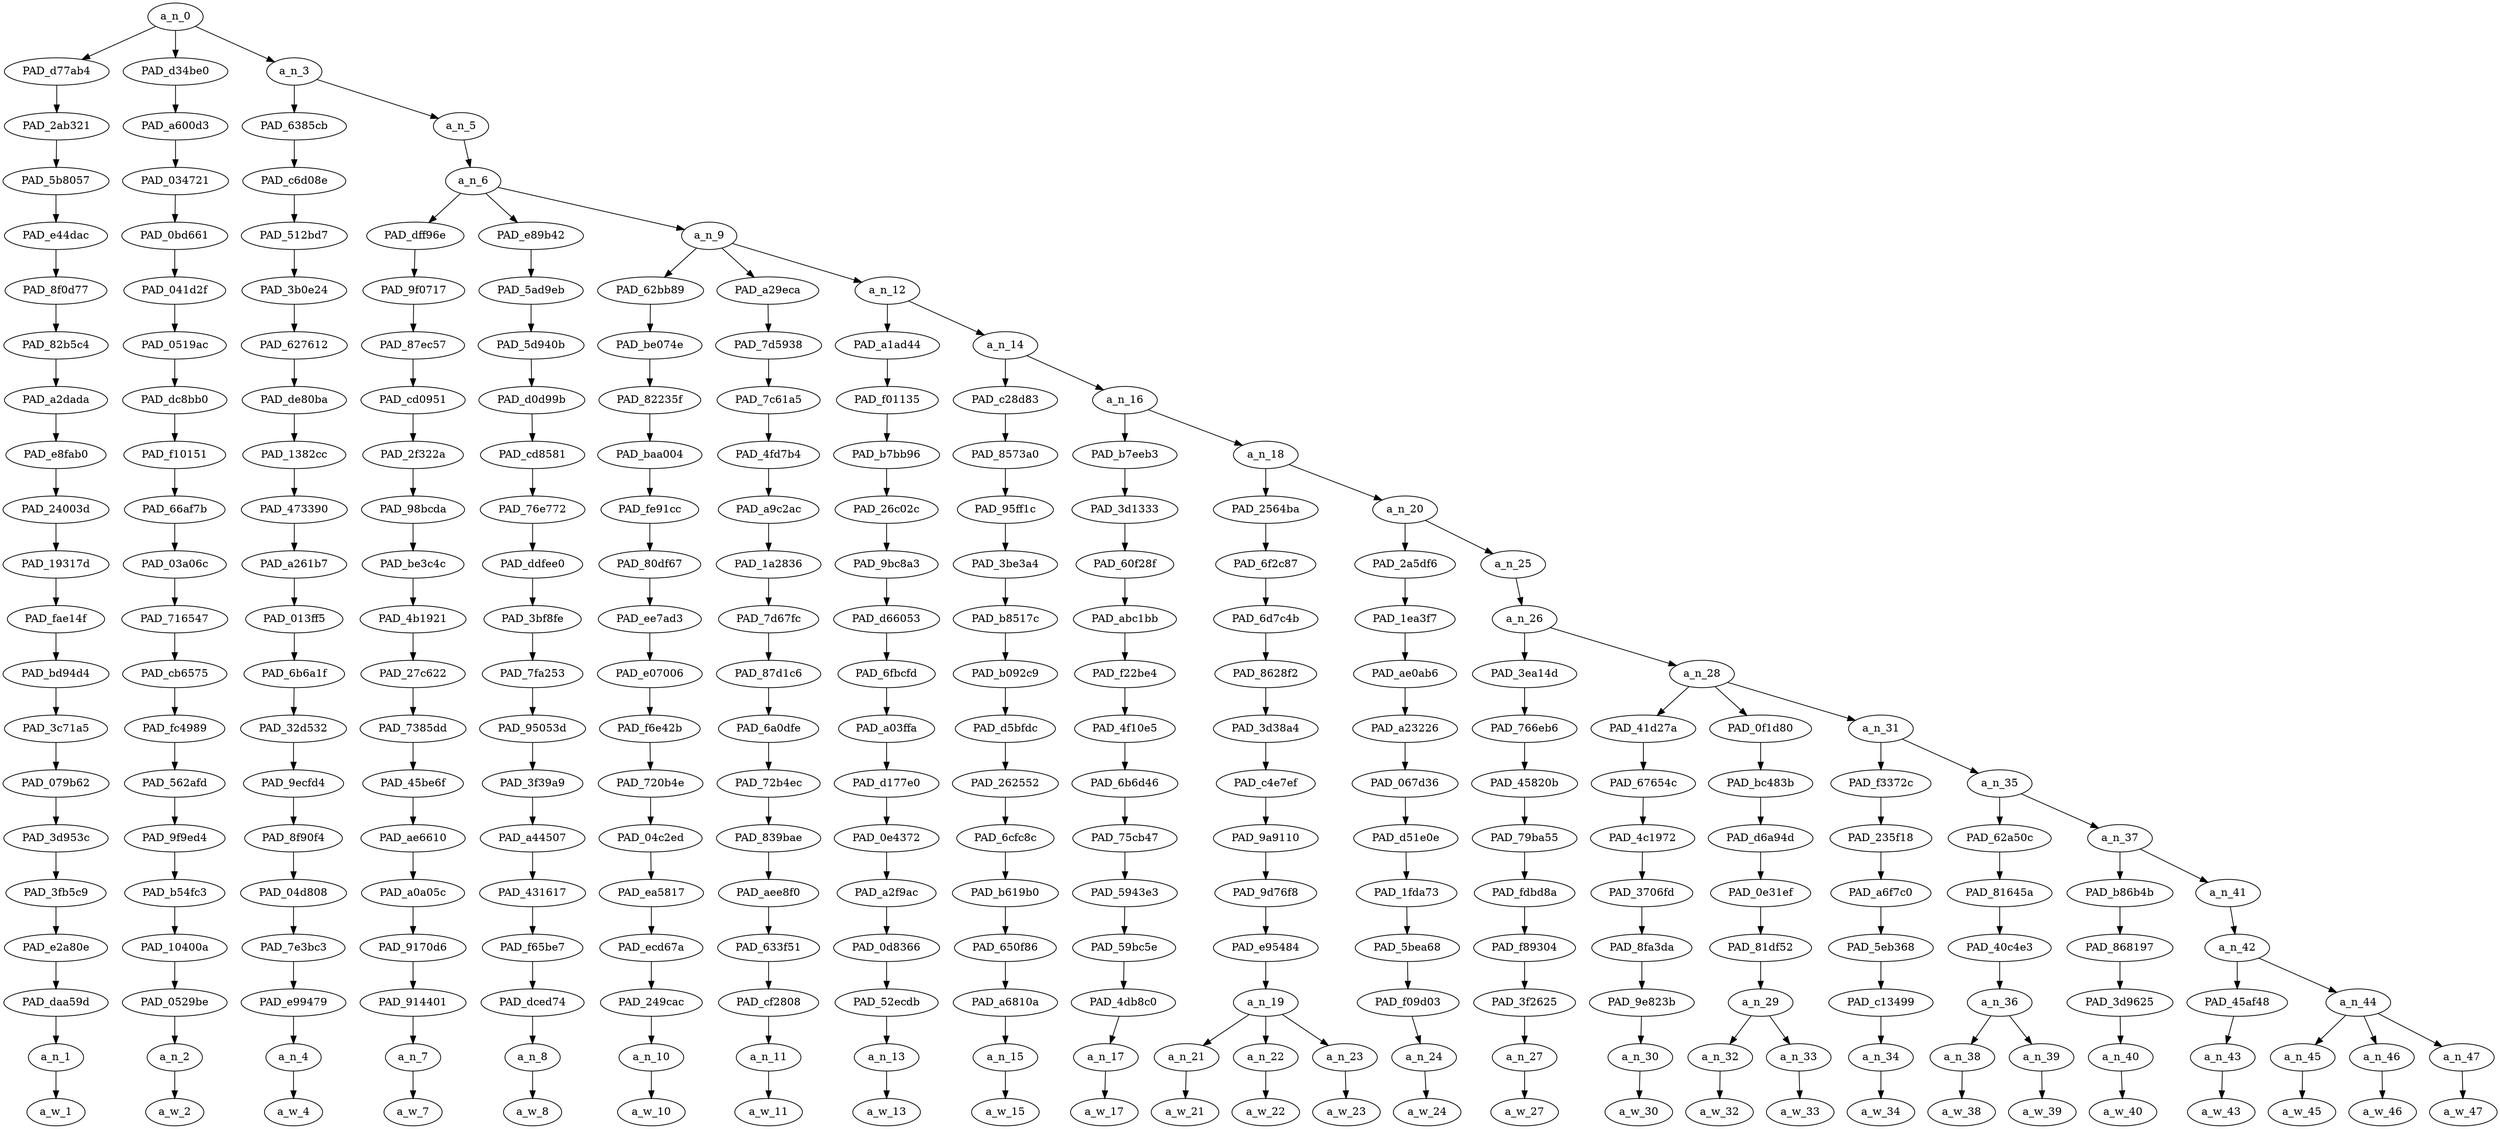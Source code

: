 strict digraph "" {
	a_n_0	[div_dir=1,
		index=0,
		level=20,
		pos="1.411253375771605,20!",
		text_span="[0, 1, 2, 3, 4, 5, 6, 7, 8, 9, 10, 11, 12, 13, 14, 15, 16, 17, 18, 19, 20, 21, 22, 23, 24, 25]",
		value=1.00000002];
	PAD_d77ab4	[div_dir=-1,
		index=0,
		level=19,
		pos="0.0,19!",
		text_span="[0]",
		value=0.03594324];
	a_n_0 -> PAD_d77ab4;
	PAD_d34be0	[div_dir=-1,
		index=1,
		level=19,
		pos="1.0,19!",
		text_span="[1]",
		value=0.02567658];
	a_n_0 -> PAD_d34be0;
	a_n_3	[div_dir=1,
		index=2,
		level=19,
		pos="3.233760127314815,19!",
		text_span="[2, 3, 4, 5, 6, 7, 8, 9, 10, 11, 12, 13, 14, 15, 16, 17, 18, 19, 20, 21, 22, 23, 24, 25]",
		value=0.93824894];
	a_n_0 -> a_n_3;
	PAD_2ab321	[div_dir=-1,
		index=0,
		level=18,
		pos="0.0,18!",
		text_span="[0]",
		value=0.03594324];
	PAD_d77ab4 -> PAD_2ab321;
	PAD_5b8057	[div_dir=-1,
		index=0,
		level=17,
		pos="0.0,17!",
		text_span="[0]",
		value=0.03594324];
	PAD_2ab321 -> PAD_5b8057;
	PAD_e44dac	[div_dir=-1,
		index=0,
		level=16,
		pos="0.0,16!",
		text_span="[0]",
		value=0.03594324];
	PAD_5b8057 -> PAD_e44dac;
	PAD_8f0d77	[div_dir=-1,
		index=0,
		level=15,
		pos="0.0,15!",
		text_span="[0]",
		value=0.03594324];
	PAD_e44dac -> PAD_8f0d77;
	PAD_82b5c4	[div_dir=-1,
		index=0,
		level=14,
		pos="0.0,14!",
		text_span="[0]",
		value=0.03594324];
	PAD_8f0d77 -> PAD_82b5c4;
	PAD_a2dada	[div_dir=-1,
		index=0,
		level=13,
		pos="0.0,13!",
		text_span="[0]",
		value=0.03594324];
	PAD_82b5c4 -> PAD_a2dada;
	PAD_e8fab0	[div_dir=-1,
		index=0,
		level=12,
		pos="0.0,12!",
		text_span="[0]",
		value=0.03594324];
	PAD_a2dada -> PAD_e8fab0;
	PAD_24003d	[div_dir=-1,
		index=0,
		level=11,
		pos="0.0,11!",
		text_span="[0]",
		value=0.03594324];
	PAD_e8fab0 -> PAD_24003d;
	PAD_19317d	[div_dir=-1,
		index=0,
		level=10,
		pos="0.0,10!",
		text_span="[0]",
		value=0.03594324];
	PAD_24003d -> PAD_19317d;
	PAD_fae14f	[div_dir=-1,
		index=0,
		level=9,
		pos="0.0,9!",
		text_span="[0]",
		value=0.03594324];
	PAD_19317d -> PAD_fae14f;
	PAD_bd94d4	[div_dir=-1,
		index=0,
		level=8,
		pos="0.0,8!",
		text_span="[0]",
		value=0.03594324];
	PAD_fae14f -> PAD_bd94d4;
	PAD_3c71a5	[div_dir=-1,
		index=0,
		level=7,
		pos="0.0,7!",
		text_span="[0]",
		value=0.03594324];
	PAD_bd94d4 -> PAD_3c71a5;
	PAD_079b62	[div_dir=-1,
		index=0,
		level=6,
		pos="0.0,6!",
		text_span="[0]",
		value=0.03594324];
	PAD_3c71a5 -> PAD_079b62;
	PAD_3d953c	[div_dir=-1,
		index=0,
		level=5,
		pos="0.0,5!",
		text_span="[0]",
		value=0.03594324];
	PAD_079b62 -> PAD_3d953c;
	PAD_3fb5c9	[div_dir=-1,
		index=0,
		level=4,
		pos="0.0,4!",
		text_span="[0]",
		value=0.03594324];
	PAD_3d953c -> PAD_3fb5c9;
	PAD_e2a80e	[div_dir=-1,
		index=0,
		level=3,
		pos="0.0,3!",
		text_span="[0]",
		value=0.03594324];
	PAD_3fb5c9 -> PAD_e2a80e;
	PAD_daa59d	[div_dir=-1,
		index=0,
		level=2,
		pos="0.0,2!",
		text_span="[0]",
		value=0.03594324];
	PAD_e2a80e -> PAD_daa59d;
	a_n_1	[div_dir=-1,
		index=0,
		level=1,
		pos="0.0,1!",
		text_span="[0]",
		value=0.03594324];
	PAD_daa59d -> a_n_1;
	a_w_1	[div_dir=0,
		index=0,
		level=0,
		pos="0,0!",
		text_span="[0]",
		value=furthermore];
	a_n_1 -> a_w_1;
	PAD_a600d3	[div_dir=-1,
		index=1,
		level=18,
		pos="1.0,18!",
		text_span="[1]",
		value=0.02567658];
	PAD_d34be0 -> PAD_a600d3;
	PAD_034721	[div_dir=-1,
		index=1,
		level=17,
		pos="1.0,17!",
		text_span="[1]",
		value=0.02567658];
	PAD_a600d3 -> PAD_034721;
	PAD_0bd661	[div_dir=-1,
		index=1,
		level=16,
		pos="1.0,16!",
		text_span="[1]",
		value=0.02567658];
	PAD_034721 -> PAD_0bd661;
	PAD_041d2f	[div_dir=-1,
		index=1,
		level=15,
		pos="1.0,15!",
		text_span="[1]",
		value=0.02567658];
	PAD_0bd661 -> PAD_041d2f;
	PAD_0519ac	[div_dir=-1,
		index=1,
		level=14,
		pos="1.0,14!",
		text_span="[1]",
		value=0.02567658];
	PAD_041d2f -> PAD_0519ac;
	PAD_dc8bb0	[div_dir=-1,
		index=1,
		level=13,
		pos="1.0,13!",
		text_span="[1]",
		value=0.02567658];
	PAD_0519ac -> PAD_dc8bb0;
	PAD_f10151	[div_dir=-1,
		index=1,
		level=12,
		pos="1.0,12!",
		text_span="[1]",
		value=0.02567658];
	PAD_dc8bb0 -> PAD_f10151;
	PAD_66af7b	[div_dir=-1,
		index=1,
		level=11,
		pos="1.0,11!",
		text_span="[1]",
		value=0.02567658];
	PAD_f10151 -> PAD_66af7b;
	PAD_03a06c	[div_dir=-1,
		index=1,
		level=10,
		pos="1.0,10!",
		text_span="[1]",
		value=0.02567658];
	PAD_66af7b -> PAD_03a06c;
	PAD_716547	[div_dir=-1,
		index=1,
		level=9,
		pos="1.0,9!",
		text_span="[1]",
		value=0.02567658];
	PAD_03a06c -> PAD_716547;
	PAD_cb6575	[div_dir=-1,
		index=1,
		level=8,
		pos="1.0,8!",
		text_span="[1]",
		value=0.02567658];
	PAD_716547 -> PAD_cb6575;
	PAD_fc4989	[div_dir=-1,
		index=1,
		level=7,
		pos="1.0,7!",
		text_span="[1]",
		value=0.02567658];
	PAD_cb6575 -> PAD_fc4989;
	PAD_562afd	[div_dir=-1,
		index=1,
		level=6,
		pos="1.0,6!",
		text_span="[1]",
		value=0.02567658];
	PAD_fc4989 -> PAD_562afd;
	PAD_9f9ed4	[div_dir=-1,
		index=1,
		level=5,
		pos="1.0,5!",
		text_span="[1]",
		value=0.02567658];
	PAD_562afd -> PAD_9f9ed4;
	PAD_b54fc3	[div_dir=-1,
		index=1,
		level=4,
		pos="1.0,4!",
		text_span="[1]",
		value=0.02567658];
	PAD_9f9ed4 -> PAD_b54fc3;
	PAD_10400a	[div_dir=-1,
		index=1,
		level=3,
		pos="1.0,3!",
		text_span="[1]",
		value=0.02567658];
	PAD_b54fc3 -> PAD_10400a;
	PAD_0529be	[div_dir=-1,
		index=1,
		level=2,
		pos="1.0,2!",
		text_span="[1]",
		value=0.02567658];
	PAD_10400a -> PAD_0529be;
	a_n_2	[div_dir=-1,
		index=1,
		level=1,
		pos="1.0,1!",
		text_span="[1]",
		value=0.02567658];
	PAD_0529be -> a_n_2;
	a_w_2	[div_dir=0,
		index=1,
		level=0,
		pos="1,0!",
		text_span="[1]",
		value=they];
	a_n_2 -> a_w_2;
	PAD_6385cb	[div_dir=-1,
		index=2,
		level=18,
		pos="2.0,18!",
		text_span="[2]",
		value=0.02887083];
	a_n_3 -> PAD_6385cb;
	a_n_5	[div_dir=1,
		index=3,
		level=18,
		pos="4.46752025462963,18!",
		text_span="[3, 4, 5, 6, 7, 8, 9, 10, 11, 12, 13, 14, 15, 16, 17, 18, 19, 20, 21, 22, 23, 24, 25]",
		value=0.90918799];
	a_n_3 -> a_n_5;
	PAD_c6d08e	[div_dir=-1,
		index=2,
		level=17,
		pos="2.0,17!",
		text_span="[2]",
		value=0.02887083];
	PAD_6385cb -> PAD_c6d08e;
	PAD_512bd7	[div_dir=-1,
		index=2,
		level=16,
		pos="2.0,16!",
		text_span="[2]",
		value=0.02887083];
	PAD_c6d08e -> PAD_512bd7;
	PAD_3b0e24	[div_dir=-1,
		index=2,
		level=15,
		pos="2.0,15!",
		text_span="[2]",
		value=0.02887083];
	PAD_512bd7 -> PAD_3b0e24;
	PAD_627612	[div_dir=-1,
		index=2,
		level=14,
		pos="2.0,14!",
		text_span="[2]",
		value=0.02887083];
	PAD_3b0e24 -> PAD_627612;
	PAD_de80ba	[div_dir=-1,
		index=2,
		level=13,
		pos="2.0,13!",
		text_span="[2]",
		value=0.02887083];
	PAD_627612 -> PAD_de80ba;
	PAD_1382cc	[div_dir=-1,
		index=2,
		level=12,
		pos="2.0,12!",
		text_span="[2]",
		value=0.02887083];
	PAD_de80ba -> PAD_1382cc;
	PAD_473390	[div_dir=-1,
		index=2,
		level=11,
		pos="2.0,11!",
		text_span="[2]",
		value=0.02887083];
	PAD_1382cc -> PAD_473390;
	PAD_a261b7	[div_dir=-1,
		index=2,
		level=10,
		pos="2.0,10!",
		text_span="[2]",
		value=0.02887083];
	PAD_473390 -> PAD_a261b7;
	PAD_013ff5	[div_dir=-1,
		index=2,
		level=9,
		pos="2.0,9!",
		text_span="[2]",
		value=0.02887083];
	PAD_a261b7 -> PAD_013ff5;
	PAD_6b6a1f	[div_dir=-1,
		index=2,
		level=8,
		pos="2.0,8!",
		text_span="[2]",
		value=0.02887083];
	PAD_013ff5 -> PAD_6b6a1f;
	PAD_32d532	[div_dir=-1,
		index=2,
		level=7,
		pos="2.0,7!",
		text_span="[2]",
		value=0.02887083];
	PAD_6b6a1f -> PAD_32d532;
	PAD_9ecfd4	[div_dir=-1,
		index=2,
		level=6,
		pos="2.0,6!",
		text_span="[2]",
		value=0.02887083];
	PAD_32d532 -> PAD_9ecfd4;
	PAD_8f90f4	[div_dir=-1,
		index=2,
		level=5,
		pos="2.0,5!",
		text_span="[2]",
		value=0.02887083];
	PAD_9ecfd4 -> PAD_8f90f4;
	PAD_04d808	[div_dir=-1,
		index=2,
		level=4,
		pos="2.0,4!",
		text_span="[2]",
		value=0.02887083];
	PAD_8f90f4 -> PAD_04d808;
	PAD_7e3bc3	[div_dir=-1,
		index=2,
		level=3,
		pos="2.0,3!",
		text_span="[2]",
		value=0.02887083];
	PAD_04d808 -> PAD_7e3bc3;
	PAD_e99479	[div_dir=-1,
		index=2,
		level=2,
		pos="2.0,2!",
		text_span="[2]",
		value=0.02887083];
	PAD_7e3bc3 -> PAD_e99479;
	a_n_4	[div_dir=-1,
		index=2,
		level=1,
		pos="2.0,1!",
		text_span="[2]",
		value=0.02887083];
	PAD_e99479 -> a_n_4;
	a_w_4	[div_dir=0,
		index=2,
		level=0,
		pos="2,0!",
		text_span="[2]",
		value=keep];
	a_n_4 -> a_w_4;
	a_n_6	[div_dir=1,
		index=3,
		level=17,
		pos="4.46752025462963,17!",
		text_span="[3, 4, 5, 6, 7, 8, 9, 10, 11, 12, 13, 14, 15, 16, 17, 18, 19, 20, 21, 22, 23, 24, 25]",
		value=0.90897171];
	a_n_5 -> a_n_6;
	PAD_dff96e	[div_dir=1,
		index=3,
		level=16,
		pos="3.0,16!",
		text_span="[3]",
		value=0.03660557];
	a_n_6 -> PAD_dff96e;
	PAD_e89b42	[div_dir=1,
		index=4,
		level=16,
		pos="4.0,16!",
		text_span="[4]",
		value=0.03892425];
	a_n_6 -> PAD_e89b42;
	a_n_9	[div_dir=1,
		index=5,
		level=16,
		pos="6.402560763888889,16!",
		text_span="[5, 6, 7, 8, 9, 10, 11, 12, 13, 14, 15, 16, 17, 18, 19, 20, 21, 22, 23, 24, 25]",
		value=0.83322560];
	a_n_6 -> a_n_9;
	PAD_9f0717	[div_dir=1,
		index=3,
		level=15,
		pos="3.0,15!",
		text_span="[3]",
		value=0.03660557];
	PAD_dff96e -> PAD_9f0717;
	PAD_87ec57	[div_dir=1,
		index=3,
		level=14,
		pos="3.0,14!",
		text_span="[3]",
		value=0.03660557];
	PAD_9f0717 -> PAD_87ec57;
	PAD_cd0951	[div_dir=1,
		index=3,
		level=13,
		pos="3.0,13!",
		text_span="[3]",
		value=0.03660557];
	PAD_87ec57 -> PAD_cd0951;
	PAD_2f322a	[div_dir=1,
		index=3,
		level=12,
		pos="3.0,12!",
		text_span="[3]",
		value=0.03660557];
	PAD_cd0951 -> PAD_2f322a;
	PAD_98bcda	[div_dir=1,
		index=3,
		level=11,
		pos="3.0,11!",
		text_span="[3]",
		value=0.03660557];
	PAD_2f322a -> PAD_98bcda;
	PAD_be3c4c	[div_dir=1,
		index=3,
		level=10,
		pos="3.0,10!",
		text_span="[3]",
		value=0.03660557];
	PAD_98bcda -> PAD_be3c4c;
	PAD_4b1921	[div_dir=1,
		index=3,
		level=9,
		pos="3.0,9!",
		text_span="[3]",
		value=0.03660557];
	PAD_be3c4c -> PAD_4b1921;
	PAD_27c622	[div_dir=1,
		index=3,
		level=8,
		pos="3.0,8!",
		text_span="[3]",
		value=0.03660557];
	PAD_4b1921 -> PAD_27c622;
	PAD_7385dd	[div_dir=1,
		index=3,
		level=7,
		pos="3.0,7!",
		text_span="[3]",
		value=0.03660557];
	PAD_27c622 -> PAD_7385dd;
	PAD_45be6f	[div_dir=1,
		index=3,
		level=6,
		pos="3.0,6!",
		text_span="[3]",
		value=0.03660557];
	PAD_7385dd -> PAD_45be6f;
	PAD_ae6610	[div_dir=1,
		index=3,
		level=5,
		pos="3.0,5!",
		text_span="[3]",
		value=0.03660557];
	PAD_45be6f -> PAD_ae6610;
	PAD_a0a05c	[div_dir=1,
		index=3,
		level=4,
		pos="3.0,4!",
		text_span="[3]",
		value=0.03660557];
	PAD_ae6610 -> PAD_a0a05c;
	PAD_9170d6	[div_dir=1,
		index=3,
		level=3,
		pos="3.0,3!",
		text_span="[3]",
		value=0.03660557];
	PAD_a0a05c -> PAD_9170d6;
	PAD_914401	[div_dir=1,
		index=3,
		level=2,
		pos="3.0,2!",
		text_span="[3]",
		value=0.03660557];
	PAD_9170d6 -> PAD_914401;
	a_n_7	[div_dir=1,
		index=3,
		level=1,
		pos="3.0,1!",
		text_span="[3]",
		value=0.03660557];
	PAD_914401 -> a_n_7;
	a_w_7	[div_dir=0,
		index=3,
		level=0,
		pos="3,0!",
		text_span="[3]",
		value=showing];
	a_n_7 -> a_w_7;
	PAD_5ad9eb	[div_dir=1,
		index=4,
		level=15,
		pos="4.0,15!",
		text_span="[4]",
		value=0.03892425];
	PAD_e89b42 -> PAD_5ad9eb;
	PAD_5d940b	[div_dir=1,
		index=4,
		level=14,
		pos="4.0,14!",
		text_span="[4]",
		value=0.03892425];
	PAD_5ad9eb -> PAD_5d940b;
	PAD_d0d99b	[div_dir=1,
		index=4,
		level=13,
		pos="4.0,13!",
		text_span="[4]",
		value=0.03892425];
	PAD_5d940b -> PAD_d0d99b;
	PAD_cd8581	[div_dir=1,
		index=4,
		level=12,
		pos="4.0,12!",
		text_span="[4]",
		value=0.03892425];
	PAD_d0d99b -> PAD_cd8581;
	PAD_76e772	[div_dir=1,
		index=4,
		level=11,
		pos="4.0,11!",
		text_span="[4]",
		value=0.03892425];
	PAD_cd8581 -> PAD_76e772;
	PAD_ddfee0	[div_dir=1,
		index=4,
		level=10,
		pos="4.0,10!",
		text_span="[4]",
		value=0.03892425];
	PAD_76e772 -> PAD_ddfee0;
	PAD_3bf8fe	[div_dir=1,
		index=4,
		level=9,
		pos="4.0,9!",
		text_span="[4]",
		value=0.03892425];
	PAD_ddfee0 -> PAD_3bf8fe;
	PAD_7fa253	[div_dir=1,
		index=4,
		level=8,
		pos="4.0,8!",
		text_span="[4]",
		value=0.03892425];
	PAD_3bf8fe -> PAD_7fa253;
	PAD_95053d	[div_dir=1,
		index=4,
		level=7,
		pos="4.0,7!",
		text_span="[4]",
		value=0.03892425];
	PAD_7fa253 -> PAD_95053d;
	PAD_3f39a9	[div_dir=1,
		index=4,
		level=6,
		pos="4.0,6!",
		text_span="[4]",
		value=0.03892425];
	PAD_95053d -> PAD_3f39a9;
	PAD_a44507	[div_dir=1,
		index=4,
		level=5,
		pos="4.0,5!",
		text_span="[4]",
		value=0.03892425];
	PAD_3f39a9 -> PAD_a44507;
	PAD_431617	[div_dir=1,
		index=4,
		level=4,
		pos="4.0,4!",
		text_span="[4]",
		value=0.03892425];
	PAD_a44507 -> PAD_431617;
	PAD_f65be7	[div_dir=1,
		index=4,
		level=3,
		pos="4.0,3!",
		text_span="[4]",
		value=0.03892425];
	PAD_431617 -> PAD_f65be7;
	PAD_dced74	[div_dir=1,
		index=4,
		level=2,
		pos="4.0,2!",
		text_span="[4]",
		value=0.03892425];
	PAD_f65be7 -> PAD_dced74;
	a_n_8	[div_dir=1,
		index=4,
		level=1,
		pos="4.0,1!",
		text_span="[4]",
		value=0.03892425];
	PAD_dced74 -> a_n_8;
	a_w_8	[div_dir=0,
		index=4,
		level=0,
		pos="4,0!",
		text_span="[4]",
		value=us];
	a_n_8 -> a_w_8;
	PAD_62bb89	[div_dir=1,
		index=5,
		level=15,
		pos="5.0,15!",
		text_span="[5]",
		value=0.02164877];
	a_n_9 -> PAD_62bb89;
	PAD_a29eca	[div_dir=1,
		index=6,
		level=15,
		pos="6.0,15!",
		text_span="[6]",
		value=0.02589506];
	a_n_9 -> PAD_a29eca;
	a_n_12	[div_dir=1,
		index=7,
		level=15,
		pos="8.207682291666668,15!",
		text_span="[7, 8, 9, 10, 11, 12, 13, 14, 15, 16, 17, 18, 19, 20, 21, 22, 23, 24, 25]",
		value=0.78552671];
	a_n_9 -> a_n_12;
	PAD_be074e	[div_dir=1,
		index=5,
		level=14,
		pos="5.0,14!",
		text_span="[5]",
		value=0.02164877];
	PAD_62bb89 -> PAD_be074e;
	PAD_82235f	[div_dir=1,
		index=5,
		level=13,
		pos="5.0,13!",
		text_span="[5]",
		value=0.02164877];
	PAD_be074e -> PAD_82235f;
	PAD_baa004	[div_dir=1,
		index=5,
		level=12,
		pos="5.0,12!",
		text_span="[5]",
		value=0.02164877];
	PAD_82235f -> PAD_baa004;
	PAD_fe91cc	[div_dir=1,
		index=5,
		level=11,
		pos="5.0,11!",
		text_span="[5]",
		value=0.02164877];
	PAD_baa004 -> PAD_fe91cc;
	PAD_80df67	[div_dir=1,
		index=5,
		level=10,
		pos="5.0,10!",
		text_span="[5]",
		value=0.02164877];
	PAD_fe91cc -> PAD_80df67;
	PAD_ee7ad3	[div_dir=1,
		index=5,
		level=9,
		pos="5.0,9!",
		text_span="[5]",
		value=0.02164877];
	PAD_80df67 -> PAD_ee7ad3;
	PAD_e07006	[div_dir=1,
		index=5,
		level=8,
		pos="5.0,8!",
		text_span="[5]",
		value=0.02164877];
	PAD_ee7ad3 -> PAD_e07006;
	PAD_f6e42b	[div_dir=1,
		index=5,
		level=7,
		pos="5.0,7!",
		text_span="[5]",
		value=0.02164877];
	PAD_e07006 -> PAD_f6e42b;
	PAD_720b4e	[div_dir=1,
		index=5,
		level=6,
		pos="5.0,6!",
		text_span="[5]",
		value=0.02164877];
	PAD_f6e42b -> PAD_720b4e;
	PAD_04c2ed	[div_dir=1,
		index=5,
		level=5,
		pos="5.0,5!",
		text_span="[5]",
		value=0.02164877];
	PAD_720b4e -> PAD_04c2ed;
	PAD_ea5817	[div_dir=1,
		index=5,
		level=4,
		pos="5.0,4!",
		text_span="[5]",
		value=0.02164877];
	PAD_04c2ed -> PAD_ea5817;
	PAD_ecd67a	[div_dir=1,
		index=5,
		level=3,
		pos="5.0,3!",
		text_span="[5]",
		value=0.02164877];
	PAD_ea5817 -> PAD_ecd67a;
	PAD_249cac	[div_dir=1,
		index=5,
		level=2,
		pos="5.0,2!",
		text_span="[5]",
		value=0.02164877];
	PAD_ecd67a -> PAD_249cac;
	a_n_10	[div_dir=1,
		index=5,
		level=1,
		pos="5.0,1!",
		text_span="[5]",
		value=0.02164877];
	PAD_249cac -> a_n_10;
	a_w_10	[div_dir=0,
		index=5,
		level=0,
		pos="5,0!",
		text_span="[5]",
		value=as];
	a_n_10 -> a_w_10;
	PAD_7d5938	[div_dir=1,
		index=6,
		level=14,
		pos="6.0,14!",
		text_span="[6]",
		value=0.02589506];
	PAD_a29eca -> PAD_7d5938;
	PAD_7c61a5	[div_dir=1,
		index=6,
		level=13,
		pos="6.0,13!",
		text_span="[6]",
		value=0.02589506];
	PAD_7d5938 -> PAD_7c61a5;
	PAD_4fd7b4	[div_dir=1,
		index=6,
		level=12,
		pos="6.0,12!",
		text_span="[6]",
		value=0.02589506];
	PAD_7c61a5 -> PAD_4fd7b4;
	PAD_a9c2ac	[div_dir=1,
		index=6,
		level=11,
		pos="6.0,11!",
		text_span="[6]",
		value=0.02589506];
	PAD_4fd7b4 -> PAD_a9c2ac;
	PAD_1a2836	[div_dir=1,
		index=6,
		level=10,
		pos="6.0,10!",
		text_span="[6]",
		value=0.02589506];
	PAD_a9c2ac -> PAD_1a2836;
	PAD_7d67fc	[div_dir=1,
		index=6,
		level=9,
		pos="6.0,9!",
		text_span="[6]",
		value=0.02589506];
	PAD_1a2836 -> PAD_7d67fc;
	PAD_87d1c6	[div_dir=1,
		index=6,
		level=8,
		pos="6.0,8!",
		text_span="[6]",
		value=0.02589506];
	PAD_7d67fc -> PAD_87d1c6;
	PAD_6a0dfe	[div_dir=1,
		index=6,
		level=7,
		pos="6.0,7!",
		text_span="[6]",
		value=0.02589506];
	PAD_87d1c6 -> PAD_6a0dfe;
	PAD_72b4ec	[div_dir=1,
		index=6,
		level=6,
		pos="6.0,6!",
		text_span="[6]",
		value=0.02589506];
	PAD_6a0dfe -> PAD_72b4ec;
	PAD_839bae	[div_dir=1,
		index=6,
		level=5,
		pos="6.0,5!",
		text_span="[6]",
		value=0.02589506];
	PAD_72b4ec -> PAD_839bae;
	PAD_aee8f0	[div_dir=1,
		index=6,
		level=4,
		pos="6.0,4!",
		text_span="[6]",
		value=0.02589506];
	PAD_839bae -> PAD_aee8f0;
	PAD_633f51	[div_dir=1,
		index=6,
		level=3,
		pos="6.0,3!",
		text_span="[6]",
		value=0.02589506];
	PAD_aee8f0 -> PAD_633f51;
	PAD_cf2808	[div_dir=1,
		index=6,
		level=2,
		pos="6.0,2!",
		text_span="[6]",
		value=0.02589506];
	PAD_633f51 -> PAD_cf2808;
	a_n_11	[div_dir=1,
		index=6,
		level=1,
		pos="6.0,1!",
		text_span="[6]",
		value=0.02589506];
	PAD_cf2808 -> a_n_11;
	a_w_11	[div_dir=0,
		index=6,
		level=0,
		pos="6,0!",
		text_span="[6]",
		value=like];
	a_n_11 -> a_w_11;
	PAD_a1ad44	[div_dir=-1,
		index=7,
		level=14,
		pos="7.0,14!",
		text_span="[7]",
		value=0.04234472];
	a_n_12 -> PAD_a1ad44;
	a_n_14	[div_dir=1,
		index=8,
		level=14,
		pos="9.415364583333334,14!",
		text_span="[8, 9, 10, 11, 12, 13, 14, 15, 16, 17, 18, 19, 20, 21, 22, 23, 24, 25]",
		value=0.74306641];
	a_n_12 -> a_n_14;
	PAD_f01135	[div_dir=-1,
		index=7,
		level=13,
		pos="7.0,13!",
		text_span="[7]",
		value=0.04234472];
	PAD_a1ad44 -> PAD_f01135;
	PAD_b7bb96	[div_dir=-1,
		index=7,
		level=12,
		pos="7.0,12!",
		text_span="[7]",
		value=0.04234472];
	PAD_f01135 -> PAD_b7bb96;
	PAD_26c02c	[div_dir=-1,
		index=7,
		level=11,
		pos="7.0,11!",
		text_span="[7]",
		value=0.04234472];
	PAD_b7bb96 -> PAD_26c02c;
	PAD_9bc8a3	[div_dir=-1,
		index=7,
		level=10,
		pos="7.0,10!",
		text_span="[7]",
		value=0.04234472];
	PAD_26c02c -> PAD_9bc8a3;
	PAD_d66053	[div_dir=-1,
		index=7,
		level=9,
		pos="7.0,9!",
		text_span="[7]",
		value=0.04234472];
	PAD_9bc8a3 -> PAD_d66053;
	PAD_6fbcfd	[div_dir=-1,
		index=7,
		level=8,
		pos="7.0,8!",
		text_span="[7]",
		value=0.04234472];
	PAD_d66053 -> PAD_6fbcfd;
	PAD_a03ffa	[div_dir=-1,
		index=7,
		level=7,
		pos="7.0,7!",
		text_span="[7]",
		value=0.04234472];
	PAD_6fbcfd -> PAD_a03ffa;
	PAD_d177e0	[div_dir=-1,
		index=7,
		level=6,
		pos="7.0,6!",
		text_span="[7]",
		value=0.04234472];
	PAD_a03ffa -> PAD_d177e0;
	PAD_0e4372	[div_dir=-1,
		index=7,
		level=5,
		pos="7.0,5!",
		text_span="[7]",
		value=0.04234472];
	PAD_d177e0 -> PAD_0e4372;
	PAD_a2f9ac	[div_dir=-1,
		index=7,
		level=4,
		pos="7.0,4!",
		text_span="[7]",
		value=0.04234472];
	PAD_0e4372 -> PAD_a2f9ac;
	PAD_0d8366	[div_dir=-1,
		index=7,
		level=3,
		pos="7.0,3!",
		text_span="[7]",
		value=0.04234472];
	PAD_a2f9ac -> PAD_0d8366;
	PAD_52ecdb	[div_dir=-1,
		index=7,
		level=2,
		pos="7.0,2!",
		text_span="[7]",
		value=0.04234472];
	PAD_0d8366 -> PAD_52ecdb;
	a_n_13	[div_dir=-1,
		index=7,
		level=1,
		pos="7.0,1!",
		text_span="[7]",
		value=0.04234472];
	PAD_52ecdb -> a_n_13;
	a_w_13	[div_dir=0,
		index=7,
		level=0,
		pos="7,0!",
		text_span="[7]",
		value=videos];
	a_n_13 -> a_w_13;
	PAD_c28d83	[div_dir=-1,
		index=8,
		level=13,
		pos="8.0,13!",
		text_span="[8]",
		value=0.03154385];
	a_n_14 -> PAD_c28d83;
	a_n_16	[div_dir=1,
		index=9,
		level=13,
		pos="10.830729166666668,13!",
		text_span="[9, 10, 11, 12, 13, 14, 15, 16, 17, 18, 19, 20, 21, 22, 23, 24, 25]",
		value=0.71139919];
	a_n_14 -> a_n_16;
	PAD_8573a0	[div_dir=-1,
		index=8,
		level=12,
		pos="8.0,12!",
		text_span="[8]",
		value=0.03154385];
	PAD_c28d83 -> PAD_8573a0;
	PAD_95ff1c	[div_dir=-1,
		index=8,
		level=11,
		pos="8.0,11!",
		text_span="[8]",
		value=0.03154385];
	PAD_8573a0 -> PAD_95ff1c;
	PAD_3be3a4	[div_dir=-1,
		index=8,
		level=10,
		pos="8.0,10!",
		text_span="[8]",
		value=0.03154385];
	PAD_95ff1c -> PAD_3be3a4;
	PAD_b8517c	[div_dir=-1,
		index=8,
		level=9,
		pos="8.0,9!",
		text_span="[8]",
		value=0.03154385];
	PAD_3be3a4 -> PAD_b8517c;
	PAD_b092c9	[div_dir=-1,
		index=8,
		level=8,
		pos="8.0,8!",
		text_span="[8]",
		value=0.03154385];
	PAD_b8517c -> PAD_b092c9;
	PAD_d5bfdc	[div_dir=-1,
		index=8,
		level=7,
		pos="8.0,7!",
		text_span="[8]",
		value=0.03154385];
	PAD_b092c9 -> PAD_d5bfdc;
	PAD_262552	[div_dir=-1,
		index=8,
		level=6,
		pos="8.0,6!",
		text_span="[8]",
		value=0.03154385];
	PAD_d5bfdc -> PAD_262552;
	PAD_6cfc8c	[div_dir=-1,
		index=8,
		level=5,
		pos="8.0,5!",
		text_span="[8]",
		value=0.03154385];
	PAD_262552 -> PAD_6cfc8c;
	PAD_b619b0	[div_dir=-1,
		index=8,
		level=4,
		pos="8.0,4!",
		text_span="[8]",
		value=0.03154385];
	PAD_6cfc8c -> PAD_b619b0;
	PAD_650f86	[div_dir=-1,
		index=8,
		level=3,
		pos="8.0,3!",
		text_span="[8]",
		value=0.03154385];
	PAD_b619b0 -> PAD_650f86;
	PAD_a6810a	[div_dir=-1,
		index=8,
		level=2,
		pos="8.0,2!",
		text_span="[8]",
		value=0.03154385];
	PAD_650f86 -> PAD_a6810a;
	a_n_15	[div_dir=-1,
		index=8,
		level=1,
		pos="8.0,1!",
		text_span="[8]",
		value=0.03154385];
	PAD_a6810a -> a_n_15;
	a_w_15	[div_dir=0,
		index=8,
		level=0,
		pos="8,0!",
		text_span="[8]",
		value=full];
	a_n_15 -> a_w_15;
	PAD_b7eeb3	[div_dir=-1,
		index=9,
		level=12,
		pos="9.0,12!",
		text_span="[9]",
		value=0.03203811];
	a_n_16 -> PAD_b7eeb3;
	a_n_18	[div_dir=1,
		index=10,
		level=12,
		pos="12.661458333333334,12!",
		text_span="[10, 11, 12, 13, 14, 15, 16, 17, 18, 19, 20, 21, 22, 23, 24, 25]",
		value=0.67922645];
	a_n_16 -> a_n_18;
	PAD_3d1333	[div_dir=-1,
		index=9,
		level=11,
		pos="9.0,11!",
		text_span="[9]",
		value=0.03203811];
	PAD_b7eeb3 -> PAD_3d1333;
	PAD_60f28f	[div_dir=-1,
		index=9,
		level=10,
		pos="9.0,10!",
		text_span="[9]",
		value=0.03203811];
	PAD_3d1333 -> PAD_60f28f;
	PAD_abc1bb	[div_dir=-1,
		index=9,
		level=9,
		pos="9.0,9!",
		text_span="[9]",
		value=0.03203811];
	PAD_60f28f -> PAD_abc1bb;
	PAD_f22be4	[div_dir=-1,
		index=9,
		level=8,
		pos="9.0,8!",
		text_span="[9]",
		value=0.03203811];
	PAD_abc1bb -> PAD_f22be4;
	PAD_4f10e5	[div_dir=-1,
		index=9,
		level=7,
		pos="9.0,7!",
		text_span="[9]",
		value=0.03203811];
	PAD_f22be4 -> PAD_4f10e5;
	PAD_6b6d46	[div_dir=-1,
		index=9,
		level=6,
		pos="9.0,6!",
		text_span="[9]",
		value=0.03203811];
	PAD_4f10e5 -> PAD_6b6d46;
	PAD_75cb47	[div_dir=-1,
		index=9,
		level=5,
		pos="9.0,5!",
		text_span="[9]",
		value=0.03203811];
	PAD_6b6d46 -> PAD_75cb47;
	PAD_5943e3	[div_dir=-1,
		index=9,
		level=4,
		pos="9.0,4!",
		text_span="[9]",
		value=0.03203811];
	PAD_75cb47 -> PAD_5943e3;
	PAD_59bc5e	[div_dir=-1,
		index=9,
		level=3,
		pos="9.0,3!",
		text_span="[9]",
		value=0.03203811];
	PAD_5943e3 -> PAD_59bc5e;
	PAD_4db8c0	[div_dir=-1,
		index=9,
		level=2,
		pos="9.0,2!",
		text_span="[9]",
		value=0.03203811];
	PAD_59bc5e -> PAD_4db8c0;
	a_n_17	[div_dir=-1,
		index=9,
		level=1,
		pos="9.0,1!",
		text_span="[9]",
		value=0.03203811];
	PAD_4db8c0 -> a_n_17;
	a_w_17	[div_dir=0,
		index=9,
		level=0,
		pos="9,0!",
		text_span="[9]",
		value=of];
	a_n_17 -> a_w_17;
	PAD_2564ba	[div_dir=-1,
		index=10,
		level=11,
		pos="11.0,11!",
		text_span="[10, 11, 12]",
		value=0.27781434];
	a_n_18 -> PAD_2564ba;
	a_n_20	[div_dir=1,
		index=11,
		level=11,
		pos="14.322916666666668,11!",
		text_span="[13, 14, 15, 16, 17, 18, 19, 20, 21, 22, 23, 24, 25]",
		value=0.40125903];
	a_n_18 -> a_n_20;
	PAD_6f2c87	[div_dir=-1,
		index=10,
		level=10,
		pos="11.0,10!",
		text_span="[10, 11, 12]",
		value=0.27781434];
	PAD_2564ba -> PAD_6f2c87;
	PAD_6d7c4b	[div_dir=-1,
		index=10,
		level=9,
		pos="11.0,9!",
		text_span="[10, 11, 12]",
		value=0.27781434];
	PAD_6f2c87 -> PAD_6d7c4b;
	PAD_8628f2	[div_dir=-1,
		index=10,
		level=8,
		pos="11.0,8!",
		text_span="[10, 11, 12]",
		value=0.27781434];
	PAD_6d7c4b -> PAD_8628f2;
	PAD_3d38a4	[div_dir=-1,
		index=10,
		level=7,
		pos="11.0,7!",
		text_span="[10, 11, 12]",
		value=0.27781434];
	PAD_8628f2 -> PAD_3d38a4;
	PAD_c4e7ef	[div_dir=-1,
		index=10,
		level=6,
		pos="11.0,6!",
		text_span="[10, 11, 12]",
		value=0.27781434];
	PAD_3d38a4 -> PAD_c4e7ef;
	PAD_9a9110	[div_dir=-1,
		index=10,
		level=5,
		pos="11.0,5!",
		text_span="[10, 11, 12]",
		value=0.27781434];
	PAD_c4e7ef -> PAD_9a9110;
	PAD_9d76f8	[div_dir=-1,
		index=10,
		level=4,
		pos="11.0,4!",
		text_span="[10, 11, 12]",
		value=0.27781434];
	PAD_9a9110 -> PAD_9d76f8;
	PAD_e95484	[div_dir=-1,
		index=10,
		level=3,
		pos="11.0,3!",
		text_span="[10, 11, 12]",
		value=0.27781434];
	PAD_9d76f8 -> PAD_e95484;
	a_n_19	[div_dir=-1,
		index=10,
		level=2,
		pos="11.0,2!",
		text_span="[10, 11, 12]",
		value=0.27781434];
	PAD_e95484 -> a_n_19;
	a_n_21	[div_dir=1,
		index=10,
		level=1,
		pos="10.0,1!",
		text_span="[10]",
		value=0.07751027];
	a_n_19 -> a_n_21;
	a_n_22	[div_dir=1,
		index=11,
		level=1,
		pos="11.0,1!",
		text_span="[11]",
		value=0.10565083];
	a_n_19 -> a_n_22;
	a_n_23	[div_dir=-1,
		index=12,
		level=1,
		pos="12.0,1!",
		text_span="[12]",
		value=0.09461867];
	a_n_19 -> a_n_23;
	a_w_21	[div_dir=0,
		index=10,
		level=0,
		pos="10,0!",
		text_span="[10]",
		value=white];
	a_n_21 -> a_w_21;
	a_w_22	[div_dir=0,
		index=11,
		level=0,
		pos="11,0!",
		text_span="[11]",
		value=asb];
	a_n_22 -> a_w_22;
	a_w_23	[div_dir=0,
		index=12,
		level=0,
		pos="12,0!",
		text_span="[12]",
		value=kids];
	a_n_23 -> a_w_23;
	PAD_2a5df6	[div_dir=1,
		index=11,
		level=10,
		pos="13.0,10!",
		text_span="[13]",
		value=0.03272264];
	a_n_20 -> PAD_2a5df6;
	a_n_25	[div_dir=1,
		index=12,
		level=10,
		pos="15.645833333333334,10!",
		text_span="[14, 15, 16, 17, 18, 19, 20, 21, 22, 23, 24, 25]",
		value=0.36834153];
	a_n_20 -> a_n_25;
	PAD_1ea3f7	[div_dir=1,
		index=11,
		level=9,
		pos="13.0,9!",
		text_span="[13]",
		value=0.03272264];
	PAD_2a5df6 -> PAD_1ea3f7;
	PAD_ae0ab6	[div_dir=1,
		index=11,
		level=8,
		pos="13.0,8!",
		text_span="[13]",
		value=0.03272264];
	PAD_1ea3f7 -> PAD_ae0ab6;
	PAD_a23226	[div_dir=1,
		index=11,
		level=7,
		pos="13.0,7!",
		text_span="[13]",
		value=0.03272264];
	PAD_ae0ab6 -> PAD_a23226;
	PAD_067d36	[div_dir=1,
		index=11,
		level=6,
		pos="13.0,6!",
		text_span="[13]",
		value=0.03272264];
	PAD_a23226 -> PAD_067d36;
	PAD_d51e0e	[div_dir=1,
		index=11,
		level=5,
		pos="13.0,5!",
		text_span="[13]",
		value=0.03272264];
	PAD_067d36 -> PAD_d51e0e;
	PAD_1fda73	[div_dir=1,
		index=11,
		level=4,
		pos="13.0,4!",
		text_span="[13]",
		value=0.03272264];
	PAD_d51e0e -> PAD_1fda73;
	PAD_5bea68	[div_dir=1,
		index=11,
		level=3,
		pos="13.0,3!",
		text_span="[13]",
		value=0.03272264];
	PAD_1fda73 -> PAD_5bea68;
	PAD_f09d03	[div_dir=1,
		index=11,
		level=2,
		pos="13.0,2!",
		text_span="[13]",
		value=0.03272264];
	PAD_5bea68 -> PAD_f09d03;
	a_n_24	[div_dir=1,
		index=13,
		level=1,
		pos="13.0,1!",
		text_span="[13]",
		value=0.03272264];
	PAD_f09d03 -> a_n_24;
	a_w_24	[div_dir=0,
		index=13,
		level=0,
		pos="13,0!",
		text_span="[13]",
		value=which];
	a_n_24 -> a_w_24;
	a_n_26	[div_dir=1,
		index=12,
		level=9,
		pos="15.645833333333334,9!",
		text_span="[14, 15, 16, 17, 18, 19, 20, 21, 22, 23, 24, 25]",
		value=0.36819567];
	a_n_25 -> a_n_26;
	PAD_3ea14d	[div_dir=1,
		index=12,
		level=8,
		pos="14.0,8!",
		text_span="[14]",
		value=0.02121477];
	a_n_26 -> PAD_3ea14d;
	a_n_28	[div_dir=1,
		index=13,
		level=8,
		pos="17.291666666666668,8!",
		text_span="[15, 16, 17, 18, 19, 20, 21, 22, 23, 24, 25]",
		value=0.34683505];
	a_n_26 -> a_n_28;
	PAD_766eb6	[div_dir=1,
		index=12,
		level=7,
		pos="14.0,7!",
		text_span="[14]",
		value=0.02121477];
	PAD_3ea14d -> PAD_766eb6;
	PAD_45820b	[div_dir=1,
		index=12,
		level=6,
		pos="14.0,6!",
		text_span="[14]",
		value=0.02121477];
	PAD_766eb6 -> PAD_45820b;
	PAD_79ba55	[div_dir=1,
		index=12,
		level=5,
		pos="14.0,5!",
		text_span="[14]",
		value=0.02121477];
	PAD_45820b -> PAD_79ba55;
	PAD_fdbd8a	[div_dir=1,
		index=12,
		level=4,
		pos="14.0,4!",
		text_span="[14]",
		value=0.02121477];
	PAD_79ba55 -> PAD_fdbd8a;
	PAD_f89304	[div_dir=1,
		index=12,
		level=3,
		pos="14.0,3!",
		text_span="[14]",
		value=0.02121477];
	PAD_fdbd8a -> PAD_f89304;
	PAD_3f2625	[div_dir=1,
		index=12,
		level=2,
		pos="14.0,2!",
		text_span="[14]",
		value=0.02121477];
	PAD_f89304 -> PAD_3f2625;
	a_n_27	[div_dir=1,
		index=14,
		level=1,
		pos="14.0,1!",
		text_span="[14]",
		value=0.02121477];
	PAD_3f2625 -> a_n_27;
	a_w_27	[div_dir=0,
		index=14,
		level=0,
		pos="14,0!",
		text_span="[14]",
		value=is];
	a_n_27 -> a_w_27;
	PAD_41d27a	[div_dir=-1,
		index=14,
		level=7,
		pos="17.0,7!",
		text_span="[17]",
		value=0.05049495];
	a_n_28 -> PAD_41d27a;
	PAD_0f1d80	[div_dir=1,
		index=13,
		level=7,
		pos="15.5,7!",
		text_span="[15, 16]",
		value=0.05344705];
	a_n_28 -> PAD_0f1d80;
	a_n_31	[div_dir=1,
		index=15,
		level=7,
		pos="19.375,7!",
		text_span="[18, 19, 20, 21, 22, 23, 24, 25]",
		value=0.24275606];
	a_n_28 -> a_n_31;
	PAD_67654c	[div_dir=-1,
		index=14,
		level=6,
		pos="17.0,6!",
		text_span="[17]",
		value=0.05049495];
	PAD_41d27a -> PAD_67654c;
	PAD_4c1972	[div_dir=-1,
		index=14,
		level=5,
		pos="17.0,5!",
		text_span="[17]",
		value=0.05049495];
	PAD_67654c -> PAD_4c1972;
	PAD_3706fd	[div_dir=-1,
		index=14,
		level=4,
		pos="17.0,4!",
		text_span="[17]",
		value=0.05049495];
	PAD_4c1972 -> PAD_3706fd;
	PAD_8fa3da	[div_dir=-1,
		index=14,
		level=3,
		pos="17.0,3!",
		text_span="[17]",
		value=0.05049495];
	PAD_3706fd -> PAD_8fa3da;
	PAD_9e823b	[div_dir=-1,
		index=14,
		level=2,
		pos="17.0,2!",
		text_span="[17]",
		value=0.05049495];
	PAD_8fa3da -> PAD_9e823b;
	a_n_30	[div_dir=-1,
		index=17,
		level=1,
		pos="17.0,1!",
		text_span="[17]",
		value=0.05049495];
	PAD_9e823b -> a_n_30;
	a_w_30	[div_dir=0,
		index=17,
		level=0,
		pos="17,0!",
		text_span="[17]",
		value=deaf];
	a_n_30 -> a_w_30;
	PAD_bc483b	[div_dir=1,
		index=13,
		level=6,
		pos="15.5,6!",
		text_span="[15, 16]",
		value=0.05344705];
	PAD_0f1d80 -> PAD_bc483b;
	PAD_d6a94d	[div_dir=1,
		index=13,
		level=5,
		pos="15.5,5!",
		text_span="[15, 16]",
		value=0.05344705];
	PAD_bc483b -> PAD_d6a94d;
	PAD_0e31ef	[div_dir=1,
		index=13,
		level=4,
		pos="15.5,4!",
		text_span="[15, 16]",
		value=0.05344705];
	PAD_d6a94d -> PAD_0e31ef;
	PAD_81df52	[div_dir=1,
		index=13,
		level=3,
		pos="15.5,3!",
		text_span="[15, 16]",
		value=0.05344705];
	PAD_0e31ef -> PAD_81df52;
	a_n_29	[div_dir=1,
		index=13,
		level=2,
		pos="15.5,2!",
		text_span="[15, 16]",
		value=0.05344705];
	PAD_81df52 -> a_n_29;
	a_n_32	[div_dir=1,
		index=15,
		level=1,
		pos="15.0,1!",
		text_span="[15]",
		value=0.01980245];
	a_n_29 -> a_n_32;
	a_n_33	[div_dir=-1,
		index=16,
		level=1,
		pos="16.0,1!",
		text_span="[16]",
		value=0.03360452];
	a_n_29 -> a_n_33;
	a_w_32	[div_dir=0,
		index=15,
		level=0,
		pos="15,0!",
		text_span="[15]",
		value=so];
	a_n_32 -> a_w_32;
	a_w_33	[div_dir=0,
		index=16,
		level=0,
		pos="16,0!",
		text_span="[16]",
		value=time];
	a_n_33 -> a_w_33;
	PAD_f3372c	[div_dir=-1,
		index=15,
		level=6,
		pos="18.0,6!",
		text_span="[18]",
		value=0.02093153];
	a_n_31 -> PAD_f3372c;
	a_n_35	[div_dir=1,
		index=16,
		level=6,
		pos="20.75,6!",
		text_span="[19, 20, 21, 22, 23, 24, 25]",
		value=0.22160028];
	a_n_31 -> a_n_35;
	PAD_235f18	[div_dir=-1,
		index=15,
		level=5,
		pos="18.0,5!",
		text_span="[18]",
		value=0.02093153];
	PAD_f3372c -> PAD_235f18;
	PAD_a6f7c0	[div_dir=-1,
		index=15,
		level=4,
		pos="18.0,4!",
		text_span="[18]",
		value=0.02093153];
	PAD_235f18 -> PAD_a6f7c0;
	PAD_5eb368	[div_dir=-1,
		index=15,
		level=3,
		pos="18.0,3!",
		text_span="[18]",
		value=0.02093153];
	PAD_a6f7c0 -> PAD_5eb368;
	PAD_c13499	[div_dir=-1,
		index=15,
		level=2,
		pos="18.0,2!",
		text_span="[18]",
		value=0.02093153];
	PAD_5eb368 -> PAD_c13499;
	a_n_34	[div_dir=-1,
		index=18,
		level=1,
		pos="18.0,1!",
		text_span="[18]",
		value=0.02093153];
	PAD_c13499 -> a_n_34;
	a_w_34	[div_dir=0,
		index=18,
		level=0,
		pos="18,0!",
		text_span="[18]",
		value=for];
	a_n_34 -> a_w_34;
	PAD_62a50c	[div_dir=1,
		index=16,
		level=5,
		pos="19.5,5!",
		text_span="[19, 20]",
		value=0.05353286];
	a_n_35 -> PAD_62a50c;
	a_n_37	[div_dir=1,
		index=17,
		level=5,
		pos="22.0,5!",
		text_span="[21, 22, 23, 24, 25]",
		value=0.16780327];
	a_n_35 -> a_n_37;
	PAD_81645a	[div_dir=1,
		index=16,
		level=4,
		pos="19.5,4!",
		text_span="[19, 20]",
		value=0.05353286];
	PAD_62a50c -> PAD_81645a;
	PAD_40c4e3	[div_dir=1,
		index=16,
		level=3,
		pos="19.5,3!",
		text_span="[19, 20]",
		value=0.05353286];
	PAD_81645a -> PAD_40c4e3;
	a_n_36	[div_dir=1,
		index=16,
		level=2,
		pos="19.5,2!",
		text_span="[19, 20]",
		value=0.05353286];
	PAD_40c4e3 -> a_n_36;
	a_n_38	[div_dir=1,
		index=19,
		level=1,
		pos="19.0,1!",
		text_span="[19]",
		value=0.01613904];
	a_n_36 -> a_n_38;
	a_n_39	[div_dir=1,
		index=20,
		level=1,
		pos="20.0,1!",
		text_span="[20]",
		value=0.03720497];
	a_n_36 -> a_n_39;
	a_w_38	[div_dir=0,
		index=19,
		level=0,
		pos="19,0!",
		text_span="[19]",
		value=an];
	a_n_38 -> a_w_38;
	a_w_39	[div_dir=0,
		index=20,
		level=0,
		pos="20,0!",
		text_span="[20]",
		value=area];
	a_n_39 -> a_w_39;
	PAD_b86b4b	[div_dir=-1,
		index=17,
		level=4,
		pos="21.0,4!",
		text_span="[21]",
		value=0.01830841];
	a_n_37 -> PAD_b86b4b;
	a_n_41	[div_dir=1,
		index=18,
		level=4,
		pos="23.0,4!",
		text_span="[22, 23, 24, 25]",
		value=0.14930434];
	a_n_37 -> a_n_41;
	PAD_868197	[div_dir=-1,
		index=17,
		level=3,
		pos="21.0,3!",
		text_span="[21]",
		value=0.01830841];
	PAD_b86b4b -> PAD_868197;
	PAD_3d9625	[div_dir=-1,
		index=17,
		level=2,
		pos="21.0,2!",
		text_span="[21]",
		value=0.01830841];
	PAD_868197 -> PAD_3d9625;
	a_n_40	[div_dir=-1,
		index=21,
		level=1,
		pos="21.0,1!",
		text_span="[21]",
		value=0.01830841];
	PAD_3d9625 -> a_n_40;
	a_w_40	[div_dir=0,
		index=21,
		level=0,
		pos="21,0!",
		text_span="[21]",
		value=that];
	a_n_40 -> a_w_40;
	a_n_42	[div_dir=1,
		index=18,
		level=3,
		pos="23.0,3!",
		text_span="[22, 23, 24, 25]",
		value=0.14908477];
	a_n_41 -> a_n_42;
	PAD_45af48	[div_dir=1,
		index=18,
		level=2,
		pos="22.0,2!",
		text_span="[22]",
		value=0.02084110];
	a_n_42 -> PAD_45af48;
	a_n_44	[div_dir=1,
		index=19,
		level=2,
		pos="24.0,2!",
		text_span="[23, 24, 25]",
		value=0.12802412];
	a_n_42 -> a_n_44;
	a_n_43	[div_dir=1,
		index=22,
		level=1,
		pos="22.0,1!",
		text_span="[22]",
		value=0.02084110];
	PAD_45af48 -> a_n_43;
	a_w_43	[div_dir=0,
		index=22,
		level=0,
		pos="22,0!",
		text_span="[22]",
		value=is1];
	a_n_43 -> a_w_43;
	a_n_45	[div_dir=-1,
		index=23,
		level=1,
		pos="23.0,1!",
		text_span="[23]",
		value=0.03449197];
	a_n_44 -> a_n_45;
	a_n_46	[div_dir=1,
		index=24,
		level=1,
		pos="24.0,1!",
		text_span="[24]",
		value=0.04411789];
	a_n_44 -> a_n_46;
	a_n_47	[div_dir=1,
		index=25,
		level=1,
		pos="25.0,1!",
		text_span="[25]",
		value=0.04919469];
	a_n_44 -> a_n_47;
	a_w_45	[div_dir=0,
		index=23,
		level=0,
		pos="23,0!",
		text_span="[23]",
		value="<percent>"];
	a_n_45 -> a_w_45;
	a_w_46	[div_dir=0,
		index=24,
		level=0,
		pos="24,0!",
		text_span="[24]",
		value=non];
	a_n_46 -> a_w_46;
	a_w_47	[div_dir=0,
		index=25,
		level=0,
		pos="25,0!",
		text_span="[25]",
		value=white1];
	a_n_47 -> a_w_47;
}
